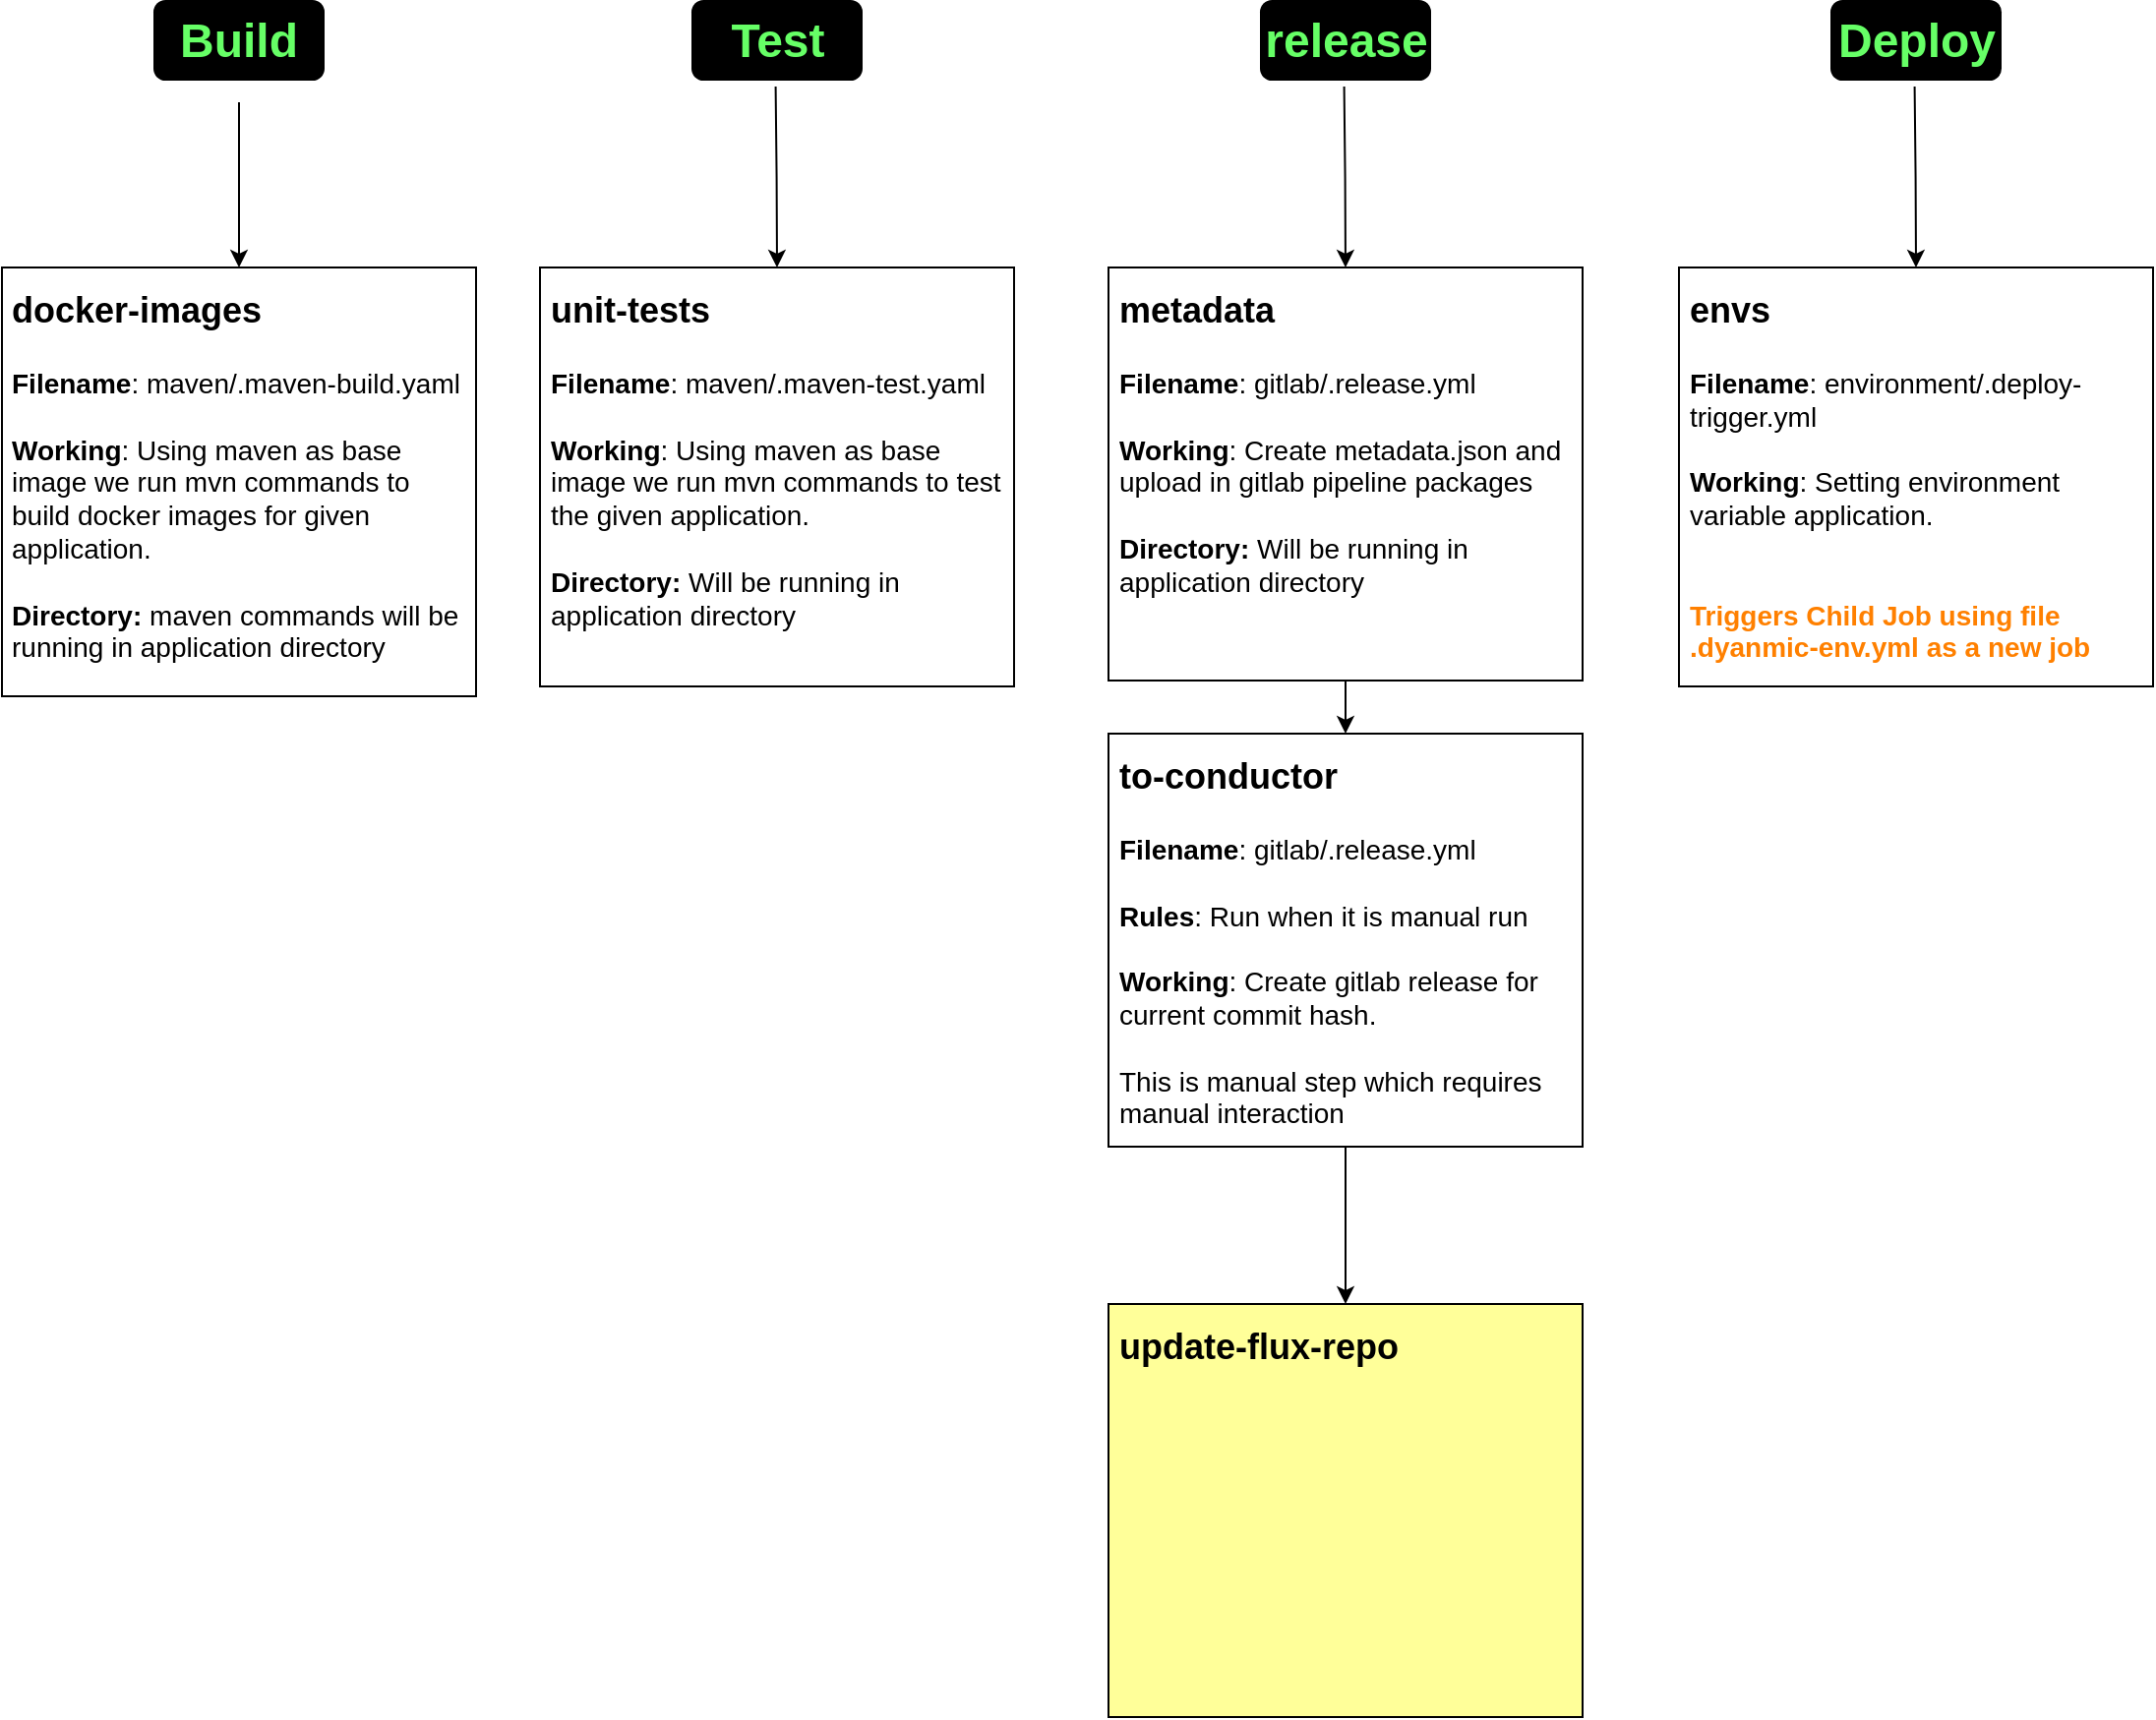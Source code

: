 <mxfile version="22.1.1" type="github">
  <diagram name="Page-1" id="k7lvqr_E7Lisdi2VCMk3">
    <mxGraphModel dx="1306" dy="830" grid="0" gridSize="10" guides="1" tooltips="1" connect="1" arrows="1" fold="1" page="1" pageScale="1" pageWidth="1400" pageHeight="800" math="0" shadow="0">
      <root>
        <mxCell id="0" />
        <mxCell id="1" parent="0" />
        <mxCell id="QyWh0cKm8SrYWwvyszxb-7" style="edgeStyle=orthogonalEdgeStyle;rounded=0;orthogonalLoop=1;jettySize=auto;html=1;entryX=0.5;entryY=0;entryDx=0;entryDy=0;" parent="1" source="QyWh0cKm8SrYWwvyszxb-5" target="QyWh0cKm8SrYWwvyszxb-6" edge="1">
          <mxGeometry relative="1" as="geometry" />
        </mxCell>
        <mxCell id="QyWh0cKm8SrYWwvyszxb-5" value="&lt;font color=&quot;#66ff66&quot; style=&quot;font-size: 24px;&quot;&gt;&lt;b style=&quot;background-color: rgb(0, 0, 0);&quot;&gt;Build&lt;/b&gt;&lt;/font&gt;" style="text;html=1;strokeColor=none;fillColor=#000000;align=center;verticalAlign=middle;whiteSpace=wrap;rounded=1;perimeterSpacing=11;shadow=0;strokeWidth=1;dashed=1;" parent="1" vertex="1">
          <mxGeometry x="203" y="65" width="87" height="41" as="geometry" />
        </mxCell>
        <mxCell id="QyWh0cKm8SrYWwvyszxb-6" value="&lt;h1&gt;&lt;font style=&quot;font-size: 18px;&quot;&gt;docker-images&lt;/font&gt;&lt;/h1&gt;&lt;div&gt;&lt;font style=&quot;font-size: 14px;&quot;&gt;&lt;b&gt;Filename&lt;/b&gt;: maven/.maven-build.yaml&lt;/font&gt;&lt;/div&gt;&lt;div&gt;&lt;font style=&quot;font-size: 14px;&quot;&gt;&lt;br&gt;&lt;/font&gt;&lt;/div&gt;&lt;div&gt;&lt;font style=&quot;font-size: 14px;&quot;&gt;&lt;b&gt;Working&lt;/b&gt;: Using maven as base image we run mvn commands to build docker images for given application.&amp;nbsp;&lt;/font&gt;&lt;/div&gt;&lt;div&gt;&lt;font style=&quot;font-size: 14px;&quot;&gt;&lt;b&gt;&lt;br&gt;&lt;/b&gt;&lt;/font&gt;&lt;/div&gt;&lt;div&gt;&lt;font style=&quot;font-size: 14px;&quot;&gt;&lt;b&gt;Directory: &lt;/b&gt;maven commands will be running in application directory&lt;br&gt;&lt;br&gt;&lt;br&gt;&lt;/font&gt;&lt;/div&gt;" style="text;html=1;strokeColor=default;fillColor=none;spacing=5;spacingTop=-20;whiteSpace=wrap;overflow=hidden;rounded=0;" parent="1" vertex="1">
          <mxGeometry x="126" y="201" width="241" height="218" as="geometry" />
        </mxCell>
        <mxCell id="QyWh0cKm8SrYWwvyszxb-8" style="edgeStyle=orthogonalEdgeStyle;rounded=0;orthogonalLoop=1;jettySize=auto;html=1;entryX=0.5;entryY=0;entryDx=0;entryDy=0;" parent="1" target="QyWh0cKm8SrYWwvyszxb-10" edge="1">
          <mxGeometry relative="1" as="geometry">
            <mxPoint x="519.3" y="109" as="sourcePoint" />
          </mxGeometry>
        </mxCell>
        <mxCell id="QyWh0cKm8SrYWwvyszxb-10" value="&lt;h1&gt;&lt;span style=&quot;font-size: 18px;&quot;&gt;unit-tests&lt;/span&gt;&lt;/h1&gt;&lt;div&gt;&lt;font style=&quot;font-size: 14px;&quot;&gt;&lt;b&gt;Filename&lt;/b&gt;: maven/.maven-test.yaml&lt;/font&gt;&lt;/div&gt;&lt;div&gt;&lt;font style=&quot;font-size: 14px;&quot;&gt;&lt;b&gt;&lt;br&gt;&lt;/b&gt;&lt;/font&gt;&lt;/div&gt;&lt;div&gt;&lt;font style=&quot;font-size: 14px;&quot;&gt;&lt;b&gt;Working&lt;/b&gt;: Using maven as base image we run mvn commands to test the given application.&amp;nbsp;&lt;/font&gt;&lt;/div&gt;&lt;div&gt;&lt;font style=&quot;font-size: 14px;&quot;&gt;&lt;br&gt;&lt;/font&gt;&lt;/div&gt;&lt;div&gt;&lt;span style=&quot;font-size: 14px;&quot;&gt;&lt;b&gt;Directory: &lt;/b&gt;Will be running in application directory&lt;/span&gt;&lt;/div&gt;" style="text;html=1;strokeColor=default;fillColor=none;spacing=5;spacingTop=-20;whiteSpace=wrap;overflow=hidden;rounded=0;" parent="1" vertex="1">
          <mxGeometry x="399.5" y="201" width="241" height="213" as="geometry" />
        </mxCell>
        <mxCell id="QyWh0cKm8SrYWwvyszxb-12" value="&lt;font color=&quot;#66ff66&quot; style=&quot;font-size: 24px;&quot;&gt;&lt;b style=&quot;background-color: rgb(0, 0, 0);&quot;&gt;Test&lt;/b&gt;&lt;/font&gt;" style="text;html=1;strokeColor=none;fillColor=#000000;align=center;verticalAlign=middle;whiteSpace=wrap;rounded=1;perimeterSpacing=11;shadow=0;strokeWidth=1;dashed=1;" parent="1" vertex="1">
          <mxGeometry x="476.5" y="65" width="87" height="41" as="geometry" />
        </mxCell>
        <mxCell id="QyWh0cKm8SrYWwvyszxb-16" style="edgeStyle=orthogonalEdgeStyle;rounded=0;orthogonalLoop=1;jettySize=auto;html=1;entryX=0.5;entryY=0;entryDx=0;entryDy=0;" parent="1" target="QyWh0cKm8SrYWwvyszxb-17" edge="1">
          <mxGeometry relative="1" as="geometry">
            <mxPoint x="808.3" y="109" as="sourcePoint" />
          </mxGeometry>
        </mxCell>
        <mxCell id="QyWh0cKm8SrYWwvyszxb-20" style="edgeStyle=orthogonalEdgeStyle;rounded=0;orthogonalLoop=1;jettySize=auto;html=1;exitX=0.5;exitY=1;exitDx=0;exitDy=0;" parent="1" source="QyWh0cKm8SrYWwvyszxb-17" target="QyWh0cKm8SrYWwvyszxb-19" edge="1">
          <mxGeometry relative="1" as="geometry" />
        </mxCell>
        <mxCell id="QyWh0cKm8SrYWwvyszxb-17" value="&lt;h1&gt;&lt;span style=&quot;font-size: 18px;&quot;&gt;metadata&lt;/span&gt;&lt;/h1&gt;&lt;div&gt;&lt;font style=&quot;font-size: 14px;&quot;&gt;&lt;b&gt;Filename&lt;/b&gt;: gitlab/.release.yml&lt;/font&gt;&lt;/div&gt;&lt;div&gt;&lt;font style=&quot;font-size: 14px;&quot;&gt;&lt;b&gt;&lt;br&gt;&lt;/b&gt;&lt;/font&gt;&lt;/div&gt;&lt;div&gt;&lt;font style=&quot;font-size: 14px;&quot;&gt;&lt;b&gt;Working&lt;/b&gt;: Create metadata.json and upload in gitlab pipeline packages&lt;/font&gt;&lt;/div&gt;&lt;div&gt;&lt;font style=&quot;font-size: 14px;&quot;&gt;&lt;br&gt;&lt;/font&gt;&lt;/div&gt;&lt;div&gt;&lt;span style=&quot;font-size: 14px;&quot;&gt;&lt;b&gt;Directory: &lt;/b&gt;Will be running in application directory&lt;/span&gt;&lt;/div&gt;" style="text;html=1;strokeColor=default;fillColor=none;spacing=5;spacingTop=-20;whiteSpace=wrap;overflow=hidden;rounded=0;" parent="1" vertex="1">
          <mxGeometry x="688.5" y="201" width="241" height="210" as="geometry" />
        </mxCell>
        <mxCell id="QyWh0cKm8SrYWwvyszxb-18" value="&lt;font color=&quot;#66ff66&quot; style=&quot;font-size: 24px;&quot;&gt;&lt;b style=&quot;background-color: rgb(0, 0, 0);&quot;&gt;release&lt;/b&gt;&lt;/font&gt;" style="text;html=1;strokeColor=none;fillColor=#000000;align=center;verticalAlign=middle;whiteSpace=wrap;rounded=1;perimeterSpacing=11;shadow=0;strokeWidth=1;dashed=1;" parent="1" vertex="1">
          <mxGeometry x="765.5" y="65" width="87" height="41" as="geometry" />
        </mxCell>
        <mxCell id="oW3LHkqq3yyN8-xDNbBU-2" value="" style="edgeStyle=orthogonalEdgeStyle;rounded=0;orthogonalLoop=1;jettySize=auto;html=1;" edge="1" parent="1" source="QyWh0cKm8SrYWwvyszxb-19" target="oW3LHkqq3yyN8-xDNbBU-1">
          <mxGeometry relative="1" as="geometry" />
        </mxCell>
        <mxCell id="QyWh0cKm8SrYWwvyszxb-19" value="&lt;h1&gt;&lt;span style=&quot;font-size: 18px;&quot;&gt;to-conductor&lt;/span&gt;&lt;/h1&gt;&lt;div&gt;&lt;font style=&quot;font-size: 14px;&quot;&gt;&lt;b&gt;Filename&lt;/b&gt;: gitlab/.release.yml&lt;/font&gt;&lt;/div&gt;&lt;div&gt;&lt;font style=&quot;font-size: 14px;&quot;&gt;&lt;br&gt;&lt;/font&gt;&lt;/div&gt;&lt;div&gt;&lt;font style=&quot;font-size: 14px;&quot;&gt;&lt;b&gt;Rules&lt;/b&gt;: Run when it is manual run&lt;/font&gt;&lt;/div&gt;&lt;div&gt;&lt;font style=&quot;font-size: 14px;&quot;&gt;&lt;b&gt;&lt;br&gt;&lt;/b&gt;&lt;/font&gt;&lt;/div&gt;&lt;div&gt;&lt;font style=&quot;font-size: 14px;&quot;&gt;&lt;b&gt;Working&lt;/b&gt;: Create gitlab release for current commit hash.&lt;br&gt;&lt;br&gt;This is manual step which requires manual interaction&lt;/font&gt;&lt;/div&gt;&lt;div&gt;&lt;br&gt;&lt;/div&gt;" style="text;html=1;strokeColor=default;fillColor=none;spacing=5;spacingTop=-20;whiteSpace=wrap;overflow=hidden;rounded=0;" parent="1" vertex="1">
          <mxGeometry x="688.5" y="438" width="241" height="210" as="geometry" />
        </mxCell>
        <mxCell id="QyWh0cKm8SrYWwvyszxb-21" style="edgeStyle=orthogonalEdgeStyle;rounded=0;orthogonalLoop=1;jettySize=auto;html=1;entryX=0.5;entryY=0;entryDx=0;entryDy=0;" parent="1" target="QyWh0cKm8SrYWwvyszxb-22" edge="1">
          <mxGeometry relative="1" as="geometry">
            <mxPoint x="1098.3" y="109" as="sourcePoint" />
          </mxGeometry>
        </mxCell>
        <mxCell id="QyWh0cKm8SrYWwvyszxb-22" value="&lt;h1&gt;&lt;span style=&quot;font-size: 18px;&quot;&gt;envs&lt;/span&gt;&lt;/h1&gt;&lt;div&gt;&lt;font style=&quot;font-size: 14px;&quot;&gt;&lt;b&gt;Filename&lt;/b&gt;: environment/.deploy-trigger.yml&lt;/font&gt;&lt;/div&gt;&lt;div&gt;&lt;font style=&quot;font-size: 14px;&quot;&gt;&lt;b&gt;&lt;br&gt;&lt;/b&gt;&lt;/font&gt;&lt;/div&gt;&lt;div&gt;&lt;font style=&quot;font-size: 14px;&quot;&gt;&lt;b&gt;Working&lt;/b&gt;: Setting environment variable application.&lt;br&gt;&lt;br&gt;&lt;br&gt;&lt;b&gt;&lt;font color=&quot;#ff8000&quot;&gt;Triggers Child Job using file .dyanmic-env.yml as a new job&lt;/font&gt;&lt;/b&gt;&lt;/font&gt;&lt;/div&gt;&lt;div&gt;&lt;br&gt;&lt;/div&gt;" style="text;html=1;strokeColor=default;fillColor=none;spacing=5;spacingTop=-20;whiteSpace=wrap;overflow=hidden;rounded=0;" parent="1" vertex="1">
          <mxGeometry x="978.5" y="201" width="241" height="213" as="geometry" />
        </mxCell>
        <mxCell id="QyWh0cKm8SrYWwvyszxb-23" value="&lt;font color=&quot;#66ff66&quot; style=&quot;font-size: 24px;&quot;&gt;&lt;b style=&quot;background-color: rgb(0, 0, 0);&quot;&gt;Deploy&lt;/b&gt;&lt;/font&gt;" style="text;html=1;strokeColor=none;fillColor=#000000;align=center;verticalAlign=middle;whiteSpace=wrap;rounded=1;perimeterSpacing=11;shadow=0;strokeWidth=1;dashed=1;" parent="1" vertex="1">
          <mxGeometry x="1055.5" y="65" width="87" height="41" as="geometry" />
        </mxCell>
        <mxCell id="oW3LHkqq3yyN8-xDNbBU-1" value="&lt;h1&gt;&lt;span style=&quot;font-size: 18px;&quot;&gt;update-flux-repo&lt;br&gt;&lt;br&gt;&lt;br&gt;&lt;/span&gt;&lt;/h1&gt;" style="text;html=1;strokeColor=default;fillColor=#FFFF99;spacing=5;spacingTop=-20;whiteSpace=wrap;overflow=hidden;rounded=0;" vertex="1" parent="1">
          <mxGeometry x="688.5" y="728" width="241" height="210" as="geometry" />
        </mxCell>
      </root>
    </mxGraphModel>
  </diagram>
</mxfile>
